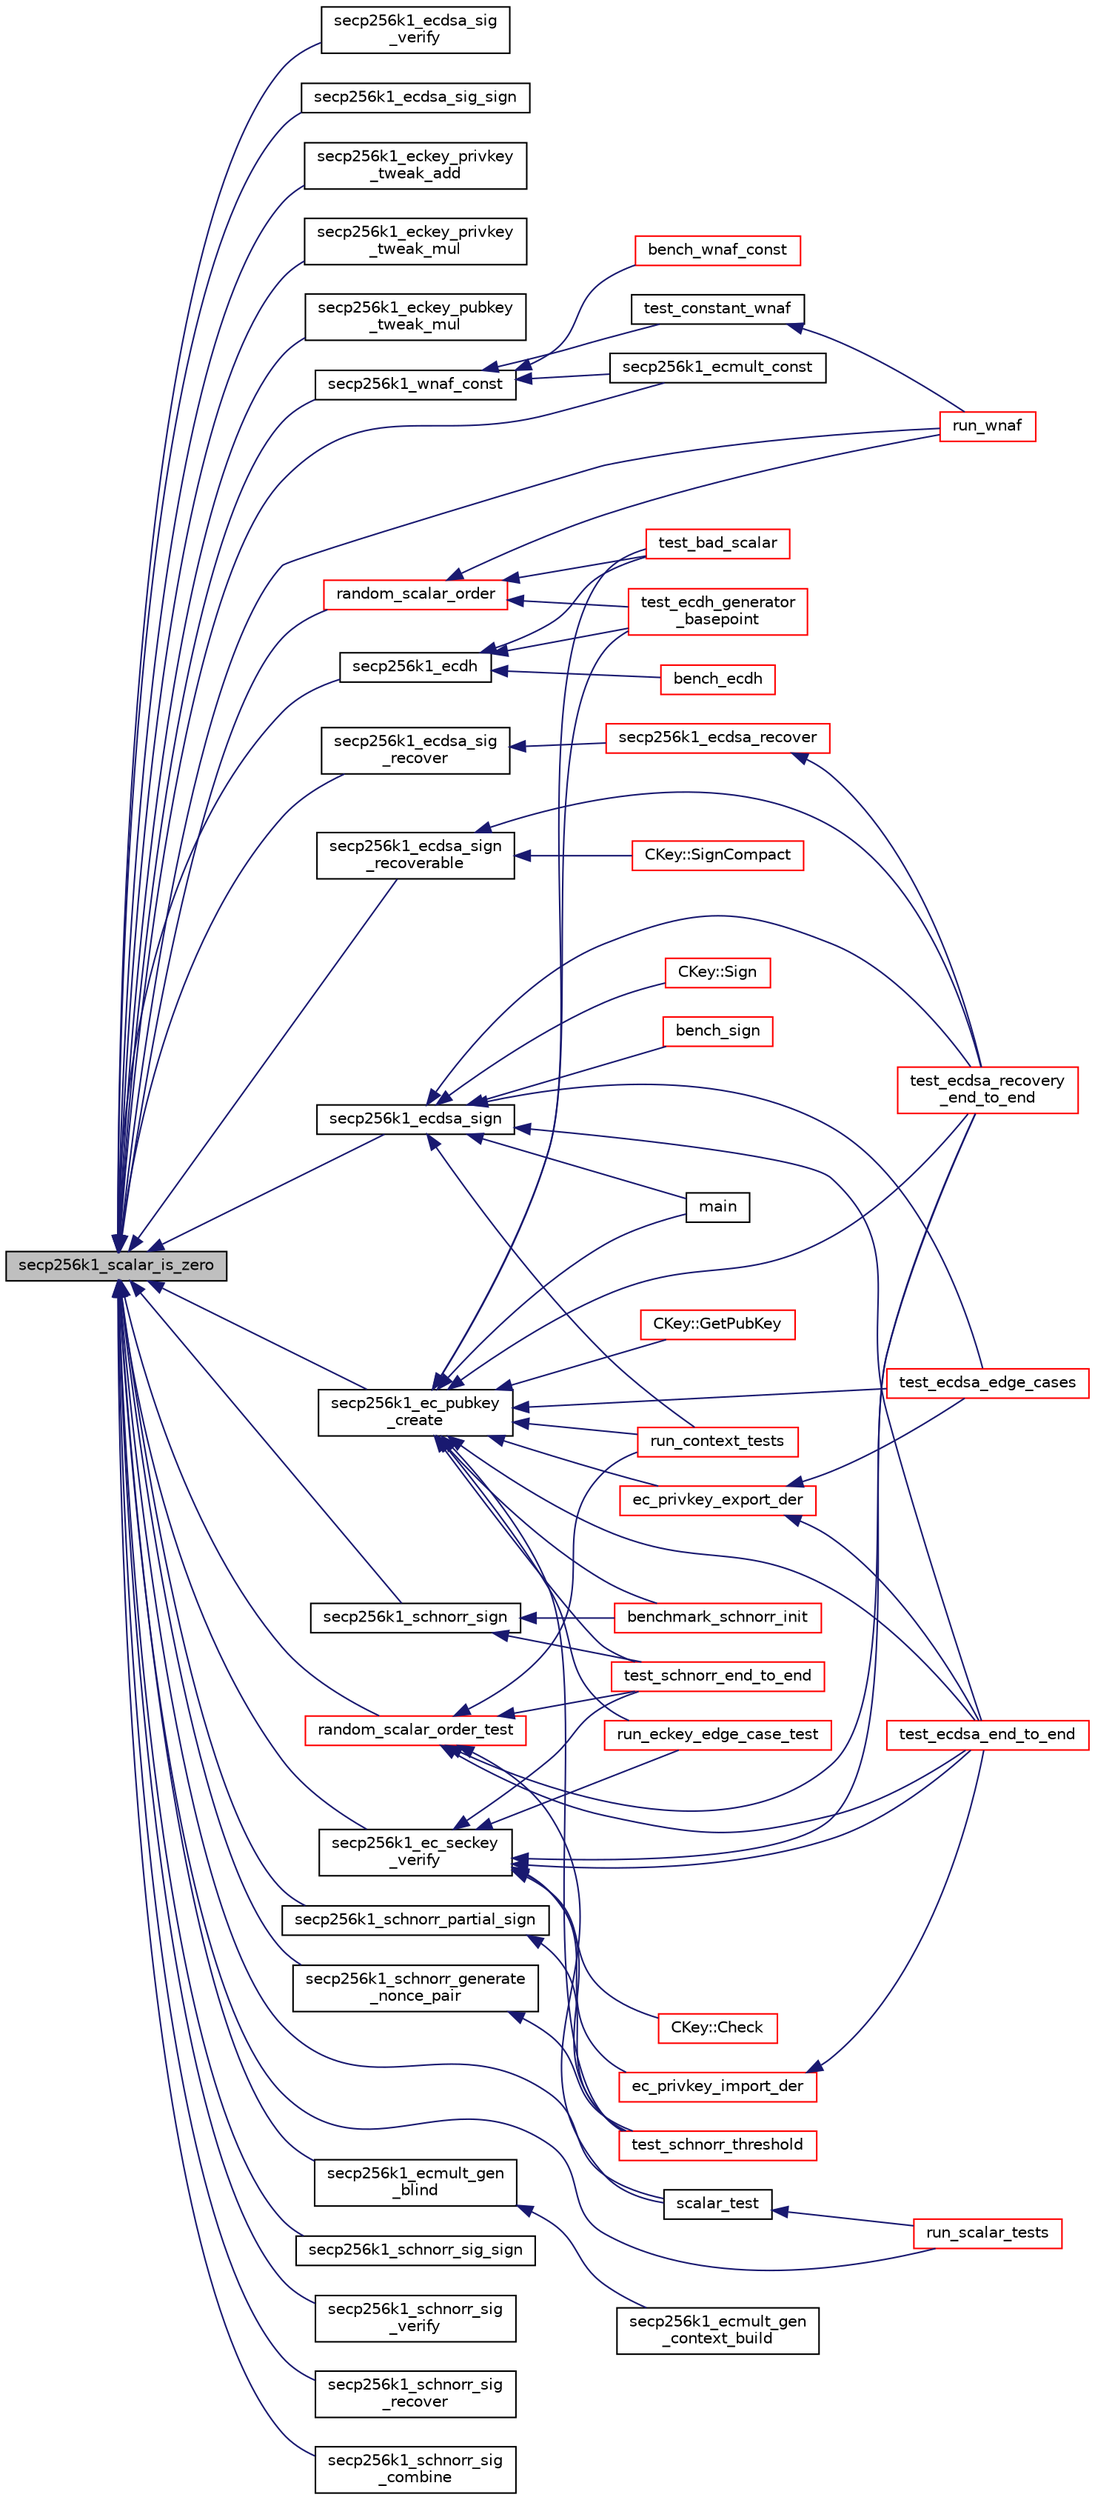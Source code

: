 digraph "secp256k1_scalar_is_zero"
{
  edge [fontname="Helvetica",fontsize="10",labelfontname="Helvetica",labelfontsize="10"];
  node [fontname="Helvetica",fontsize="10",shape=record];
  rankdir="LR";
  Node884 [label="secp256k1_scalar_is_zero",height=0.2,width=0.4,color="black", fillcolor="grey75", style="filled", fontcolor="black"];
  Node884 -> Node885 [dir="back",color="midnightblue",fontsize="10",style="solid",fontname="Helvetica"];
  Node885 [label="secp256k1_ecdsa_sig\l_verify",height=0.2,width=0.4,color="black", fillcolor="white", style="filled",URL="$d5/d27/ecdsa__impl_8h.html#a3f5883c08cc865fd9a4ca3f6173b1c26"];
  Node884 -> Node886 [dir="back",color="midnightblue",fontsize="10",style="solid",fontname="Helvetica"];
  Node886 [label="secp256k1_ecdsa_sig_sign",height=0.2,width=0.4,color="black", fillcolor="white", style="filled",URL="$d5/d27/ecdsa__impl_8h.html#a3eaa1b23550fa2ccf948e67f2c87a330"];
  Node884 -> Node887 [dir="back",color="midnightblue",fontsize="10",style="solid",fontname="Helvetica"];
  Node887 [label="secp256k1_eckey_privkey\l_tweak_add",height=0.2,width=0.4,color="black", fillcolor="white", style="filled",URL="$de/dd9/eckey__impl_8h.html#a1e0abdeb32c835f0ed6f73b8eed56019"];
  Node884 -> Node888 [dir="back",color="midnightblue",fontsize="10",style="solid",fontname="Helvetica"];
  Node888 [label="secp256k1_eckey_privkey\l_tweak_mul",height=0.2,width=0.4,color="black", fillcolor="white", style="filled",URL="$de/dd9/eckey__impl_8h.html#a44d6fea032144d033d49fd5c19f51a95"];
  Node884 -> Node889 [dir="back",color="midnightblue",fontsize="10",style="solid",fontname="Helvetica"];
  Node889 [label="secp256k1_eckey_pubkey\l_tweak_mul",height=0.2,width=0.4,color="black", fillcolor="white", style="filled",URL="$de/dd9/eckey__impl_8h.html#a00b21d4a9893fc7446668279a9f94ceb"];
  Node884 -> Node890 [dir="back",color="midnightblue",fontsize="10",style="solid",fontname="Helvetica"];
  Node890 [label="secp256k1_wnaf_const",height=0.2,width=0.4,color="black", fillcolor="white", style="filled",URL="$d6/d3e/ecmult__const__impl_8h.html#ac252ac4f8c905ddc178ce056bd45b8ec",tooltip="Convert a number to WNAF notation. "];
  Node890 -> Node891 [dir="back",color="midnightblue",fontsize="10",style="solid",fontname="Helvetica"];
  Node891 [label="bench_wnaf_const",height=0.2,width=0.4,color="red", fillcolor="white", style="filled",URL="$d9/d5e/bench__internal_8c.html#a3326bba18d9522d84a82ea50974b3811"];
  Node890 -> Node893 [dir="back",color="midnightblue",fontsize="10",style="solid",fontname="Helvetica"];
  Node893 [label="secp256k1_ecmult_const",height=0.2,width=0.4,color="black", fillcolor="white", style="filled",URL="$d6/d3e/ecmult__const__impl_8h.html#a89f4e02fa2a4630ae0c5e302457f7931"];
  Node890 -> Node894 [dir="back",color="midnightblue",fontsize="10",style="solid",fontname="Helvetica"];
  Node894 [label="test_constant_wnaf",height=0.2,width=0.4,color="black", fillcolor="white", style="filled",URL="$d5/d7f/tests_8c.html#ab1b83b06f2b16b37ec472a91775d1a94"];
  Node894 -> Node895 [dir="back",color="midnightblue",fontsize="10",style="solid",fontname="Helvetica"];
  Node895 [label="run_wnaf",height=0.2,width=0.4,color="red", fillcolor="white", style="filled",URL="$d5/d7f/tests_8c.html#af3c34e47a9088ad0f5f0df779303a85a"];
  Node884 -> Node893 [dir="back",color="midnightblue",fontsize="10",style="solid",fontname="Helvetica"];
  Node884 -> Node897 [dir="back",color="midnightblue",fontsize="10",style="solid",fontname="Helvetica"];
  Node897 [label="secp256k1_ecmult_gen\l_blind",height=0.2,width=0.4,color="black", fillcolor="white", style="filled",URL="$d9/d00/ecmult__gen__impl_8h.html#a7e41f045cb4901a4eba781966fa35abd"];
  Node897 -> Node898 [dir="back",color="midnightblue",fontsize="10",style="solid",fontname="Helvetica"];
  Node898 [label="secp256k1_ecmult_gen\l_context_build",height=0.2,width=0.4,color="black", fillcolor="white", style="filled",URL="$d9/d00/ecmult__gen__impl_8h.html#afaf90b2a6554053187cdc89df0dafd21"];
  Node884 -> Node899 [dir="back",color="midnightblue",fontsize="10",style="solid",fontname="Helvetica"];
  Node899 [label="secp256k1_ecdh",height=0.2,width=0.4,color="black", fillcolor="white", style="filled",URL="$d1/d4c/ecdh_2main__impl_8h.html#aeb1a1fa5ba08b7f43e5f60a1bf2cb76d",tooltip="Compute an EC Diffie-Hellman secret in constant time Returns: 1: exponentiation was successful 0: sca..."];
  Node899 -> Node900 [dir="back",color="midnightblue",fontsize="10",style="solid",fontname="Helvetica"];
  Node900 [label="bench_ecdh",height=0.2,width=0.4,color="red", fillcolor="white", style="filled",URL="$da/d1c/bench__ecdh_8c.html#a859eabd44b49e17c9450975ea03c4a0c"];
  Node899 -> Node902 [dir="back",color="midnightblue",fontsize="10",style="solid",fontname="Helvetica"];
  Node902 [label="test_ecdh_generator\l_basepoint",height=0.2,width=0.4,color="red", fillcolor="white", style="filled",URL="$d5/d65/ecdh_2tests__impl_8h.html#ab13157e14f777c18f14fefc834d067c5"];
  Node899 -> Node904 [dir="back",color="midnightblue",fontsize="10",style="solid",fontname="Helvetica"];
  Node904 [label="test_bad_scalar",height=0.2,width=0.4,color="red", fillcolor="white", style="filled",URL="$d5/d65/ecdh_2tests__impl_8h.html#a505bff7cea922e6d8aa4f7525cfd191a"];
  Node884 -> Node905 [dir="back",color="midnightblue",fontsize="10",style="solid",fontname="Helvetica"];
  Node905 [label="secp256k1_ecdsa_sig\l_recover",height=0.2,width=0.4,color="black", fillcolor="white", style="filled",URL="$d6/d5d/recovery_2main__impl_8h.html#a1a831ed991717749ed9d200bb9d3f03b"];
  Node905 -> Node906 [dir="back",color="midnightblue",fontsize="10",style="solid",fontname="Helvetica"];
  Node906 [label="secp256k1_ecdsa_recover",height=0.2,width=0.4,color="red", fillcolor="white", style="filled",URL="$d6/d5d/recovery_2main__impl_8h.html#a75f3e32e9a25eac9e8f9d3a5a8b0dc94",tooltip="Recover an ECDSA public key from a signature. "];
  Node906 -> Node971 [dir="back",color="midnightblue",fontsize="10",style="solid",fontname="Helvetica"];
  Node971 [label="test_ecdsa_recovery\l_end_to_end",height=0.2,width=0.4,color="red", fillcolor="white", style="filled",URL="$d3/d71/recovery_2tests__impl_8h.html#a70649882936497184992dfaa06b1106f"];
  Node884 -> Node974 [dir="back",color="midnightblue",fontsize="10",style="solid",fontname="Helvetica"];
  Node974 [label="secp256k1_ecdsa_sign\l_recoverable",height=0.2,width=0.4,color="black", fillcolor="white", style="filled",URL="$d6/d5d/recovery_2main__impl_8h.html#ae06d019b6eaa34e248a502ba9c6d04cb",tooltip="Create a recoverable ECDSA signature. "];
  Node974 -> Node975 [dir="back",color="midnightblue",fontsize="10",style="solid",fontname="Helvetica"];
  Node975 [label="CKey::SignCompact",height=0.2,width=0.4,color="red", fillcolor="white", style="filled",URL="$d2/d63/class_c_key.html#afe77d80889aa68e92e6882e75424cfb8"];
  Node974 -> Node971 [dir="back",color="midnightblue",fontsize="10",style="solid",fontname="Helvetica"];
  Node884 -> Node981 [dir="back",color="midnightblue",fontsize="10",style="solid",fontname="Helvetica"];
  Node981 [label="secp256k1_schnorr_sign",height=0.2,width=0.4,color="black", fillcolor="white", style="filled",URL="$d9/dab/schnorr_2main__impl_8h.html#a0d7ae4600f16da7c9464c80fefc72072",tooltip="Create a signature using a custom EC-Schnorr-SHA256 construction. "];
  Node981 -> Node982 [dir="back",color="midnightblue",fontsize="10",style="solid",fontname="Helvetica"];
  Node982 [label="benchmark_schnorr_init",height=0.2,width=0.4,color="red", fillcolor="white", style="filled",URL="$d0/df4/bench__schnorr__verify_8c.html#a1017a4ccacfa7f4de5828701acce8184"];
  Node981 -> Node984 [dir="back",color="midnightblue",fontsize="10",style="solid",fontname="Helvetica"];
  Node984 [label="test_schnorr_end_to_end",height=0.2,width=0.4,color="red", fillcolor="white", style="filled",URL="$d4/d1d/schnorr_2tests__impl_8h.html#a0fadfae101d2df588a044f55eafcc0e6"];
  Node884 -> Node986 [dir="back",color="midnightblue",fontsize="10",style="solid",fontname="Helvetica"];
  Node986 [label="secp256k1_schnorr_generate\l_nonce_pair",height=0.2,width=0.4,color="black", fillcolor="white", style="filled",URL="$d9/dab/schnorr_2main__impl_8h.html#a67c4e4b188db3530c2e8808162f3a3c5",tooltip="Generate a nonce pair deterministically for use with secp256k1_schnorr_partial_sign. "];
  Node986 -> Node987 [dir="back",color="midnightblue",fontsize="10",style="solid",fontname="Helvetica"];
  Node987 [label="test_schnorr_threshold",height=0.2,width=0.4,color="red", fillcolor="white", style="filled",URL="$d4/d1d/schnorr_2tests__impl_8h.html#a7c79e0204a103b99844bdf1b2ac4cb57"];
  Node884 -> Node988 [dir="back",color="midnightblue",fontsize="10",style="solid",fontname="Helvetica"];
  Node988 [label="secp256k1_schnorr_partial_sign",height=0.2,width=0.4,color="black", fillcolor="white", style="filled",URL="$d9/dab/schnorr_2main__impl_8h.html#a6787237abf20a26c8c2fb195102ce810",tooltip="Produce a partial Schnorr signature, which can be combined using secp256k1_schnorr_partial_combine, to end up with a full signature that is verifiable using secp256k1_schnorr_verify. "];
  Node988 -> Node987 [dir="back",color="midnightblue",fontsize="10",style="solid",fontname="Helvetica"];
  Node884 -> Node989 [dir="back",color="midnightblue",fontsize="10",style="solid",fontname="Helvetica"];
  Node989 [label="secp256k1_schnorr_sig_sign",height=0.2,width=0.4,color="black", fillcolor="white", style="filled",URL="$d9/d8b/schnorr__impl_8h.html#ab58ca77446a7d8daff985d07d43e7175",tooltip="Custom Schnorr-based signature scheme. "];
  Node884 -> Node990 [dir="back",color="midnightblue",fontsize="10",style="solid",fontname="Helvetica"];
  Node990 [label="secp256k1_schnorr_sig\l_verify",height=0.2,width=0.4,color="black", fillcolor="white", style="filled",URL="$d9/d8b/schnorr__impl_8h.html#ad8ac32b20746524ea3b97ab609117daa"];
  Node884 -> Node991 [dir="back",color="midnightblue",fontsize="10",style="solid",fontname="Helvetica"];
  Node991 [label="secp256k1_schnorr_sig\l_recover",height=0.2,width=0.4,color="black", fillcolor="white", style="filled",URL="$d9/d8b/schnorr__impl_8h.html#a41cf1a1167f3b8c7b6fdd4fea6abdbce"];
  Node884 -> Node992 [dir="back",color="midnightblue",fontsize="10",style="solid",fontname="Helvetica"];
  Node992 [label="secp256k1_schnorr_sig\l_combine",height=0.2,width=0.4,color="black", fillcolor="white", style="filled",URL="$d9/d8b/schnorr__impl_8h.html#ad2c15e4e57e6bf00cde3a4b229330b12"];
  Node884 -> Node993 [dir="back",color="midnightblue",fontsize="10",style="solid",fontname="Helvetica"];
  Node993 [label="secp256k1_ecdsa_sign",height=0.2,width=0.4,color="black", fillcolor="white", style="filled",URL="$d1/d8c/secp256k1_8c.html#ad33367933638f0bda3387c76867df7d5",tooltip="Create an ECDSA signature. "];
  Node993 -> Node994 [dir="back",color="midnightblue",fontsize="10",style="solid",fontname="Helvetica"];
  Node994 [label="CKey::Sign",height=0.2,width=0.4,color="red", fillcolor="white", style="filled",URL="$d2/d63/class_c_key.html#aa9b184a4a71d3e1a40aab360cf68e86c",tooltip="Create a DER-serialized signature. "];
  Node993 -> Node999 [dir="back",color="midnightblue",fontsize="10",style="solid",fontname="Helvetica"];
  Node999 [label="bench_sign",height=0.2,width=0.4,color="red", fillcolor="white", style="filled",URL="$da/dae/bench__sign_8c.html#ab94f8aceb19d41bc9223619892cfba5c"];
  Node993 -> Node1001 [dir="back",color="midnightblue",fontsize="10",style="solid",fontname="Helvetica"];
  Node1001 [label="main",height=0.2,width=0.4,color="black", fillcolor="white", style="filled",URL="$dd/d4a/bench__verify_8c.html#a840291bc02cba5474a4cb46a9b9566fe"];
  Node993 -> Node971 [dir="back",color="midnightblue",fontsize="10",style="solid",fontname="Helvetica"];
  Node993 -> Node1002 [dir="back",color="midnightblue",fontsize="10",style="solid",fontname="Helvetica"];
  Node1002 [label="run_context_tests",height=0.2,width=0.4,color="red", fillcolor="white", style="filled",URL="$d5/d7f/tests_8c.html#a2f9713526b1e988694c6e2026a6fce69"];
  Node993 -> Node1003 [dir="back",color="midnightblue",fontsize="10",style="solid",fontname="Helvetica"];
  Node1003 [label="test_ecdsa_end_to_end",height=0.2,width=0.4,color="red", fillcolor="white", style="filled",URL="$d5/d7f/tests_8c.html#a3fc9dc1908215215a68690ea1bfa8bcd"];
  Node993 -> Node1005 [dir="back",color="midnightblue",fontsize="10",style="solid",fontname="Helvetica"];
  Node1005 [label="test_ecdsa_edge_cases",height=0.2,width=0.4,color="red", fillcolor="white", style="filled",URL="$d5/d7f/tests_8c.html#abbcb27d1eb13654db9b2e281ffce021e"];
  Node884 -> Node1007 [dir="back",color="midnightblue",fontsize="10",style="solid",fontname="Helvetica"];
  Node1007 [label="secp256k1_ec_seckey\l_verify",height=0.2,width=0.4,color="black", fillcolor="white", style="filled",URL="$d1/d8c/secp256k1_8c.html#a6015346bdaee22c65e5ebca71693d9b1",tooltip="Verify an ECDSA secret key. "];
  Node1007 -> Node1008 [dir="back",color="midnightblue",fontsize="10",style="solid",fontname="Helvetica"];
  Node1008 [label="ec_privkey_import_der",height=0.2,width=0.4,color="red", fillcolor="white", style="filled",URL="$d1/dbc/key_8cpp.html#a4b55d97662f6589a6319c363469c501e",tooltip="These functions are taken from the libsecp256k1 distribution and are very ugly. "];
  Node1008 -> Node1003 [dir="back",color="midnightblue",fontsize="10",style="solid",fontname="Helvetica"];
  Node1007 -> Node1016 [dir="back",color="midnightblue",fontsize="10",style="solid",fontname="Helvetica"];
  Node1016 [label="CKey::Check",height=0.2,width=0.4,color="red", fillcolor="white", style="filled",URL="$d2/d63/class_c_key.html#acec869bc75fa8f4d619ab025d367a97c"];
  Node1007 -> Node971 [dir="back",color="midnightblue",fontsize="10",style="solid",fontname="Helvetica"];
  Node1007 -> Node984 [dir="back",color="midnightblue",fontsize="10",style="solid",fontname="Helvetica"];
  Node1007 -> Node987 [dir="back",color="midnightblue",fontsize="10",style="solid",fontname="Helvetica"];
  Node1007 -> Node1062 [dir="back",color="midnightblue",fontsize="10",style="solid",fontname="Helvetica"];
  Node1062 [label="run_eckey_edge_case_test",height=0.2,width=0.4,color="red", fillcolor="white", style="filled",URL="$d5/d7f/tests_8c.html#a32498e86a99a258f68cd4b1176f47966"];
  Node1007 -> Node1003 [dir="back",color="midnightblue",fontsize="10",style="solid",fontname="Helvetica"];
  Node884 -> Node1063 [dir="back",color="midnightblue",fontsize="10",style="solid",fontname="Helvetica"];
  Node1063 [label="secp256k1_ec_pubkey\l_create",height=0.2,width=0.4,color="black", fillcolor="white", style="filled",URL="$d1/d8c/secp256k1_8c.html#ac5806cffd3278e64f863027eaa8e1284",tooltip="Compute the public key for a secret key. "];
  Node1063 -> Node1064 [dir="back",color="midnightblue",fontsize="10",style="solid",fontname="Helvetica"];
  Node1064 [label="ec_privkey_export_der",height=0.2,width=0.4,color="red", fillcolor="white", style="filled",URL="$d1/dbc/key_8cpp.html#a8cafc8a5eaf9a41f141e31d7c42ed7b9"];
  Node1064 -> Node1003 [dir="back",color="midnightblue",fontsize="10",style="solid",fontname="Helvetica"];
  Node1064 -> Node1005 [dir="back",color="midnightblue",fontsize="10",style="solid",fontname="Helvetica"];
  Node1063 -> Node1068 [dir="back",color="midnightblue",fontsize="10",style="solid",fontname="Helvetica"];
  Node1068 [label="CKey::GetPubKey",height=0.2,width=0.4,color="red", fillcolor="white", style="filled",URL="$d2/d63/class_c_key.html#aa1085c59603a62db6ec776300f250337"];
  Node1063 -> Node982 [dir="back",color="midnightblue",fontsize="10",style="solid",fontname="Helvetica"];
  Node1063 -> Node1001 [dir="back",color="midnightblue",fontsize="10",style="solid",fontname="Helvetica"];
  Node1063 -> Node902 [dir="back",color="midnightblue",fontsize="10",style="solid",fontname="Helvetica"];
  Node1063 -> Node904 [dir="back",color="midnightblue",fontsize="10",style="solid",fontname="Helvetica"];
  Node1063 -> Node971 [dir="back",color="midnightblue",fontsize="10",style="solid",fontname="Helvetica"];
  Node1063 -> Node984 [dir="back",color="midnightblue",fontsize="10",style="solid",fontname="Helvetica"];
  Node1063 -> Node987 [dir="back",color="midnightblue",fontsize="10",style="solid",fontname="Helvetica"];
  Node1063 -> Node1002 [dir="back",color="midnightblue",fontsize="10",style="solid",fontname="Helvetica"];
  Node1063 -> Node1062 [dir="back",color="midnightblue",fontsize="10",style="solid",fontname="Helvetica"];
  Node1063 -> Node1003 [dir="back",color="midnightblue",fontsize="10",style="solid",fontname="Helvetica"];
  Node1063 -> Node1005 [dir="back",color="midnightblue",fontsize="10",style="solid",fontname="Helvetica"];
  Node884 -> Node1082 [dir="back",color="midnightblue",fontsize="10",style="solid",fontname="Helvetica"];
  Node1082 [label="random_scalar_order_test",height=0.2,width=0.4,color="red", fillcolor="white", style="filled",URL="$d5/d7f/tests_8c.html#a51e09e6745e0afdb0d596ee0f4b3c3f7"];
  Node1082 -> Node971 [dir="back",color="midnightblue",fontsize="10",style="solid",fontname="Helvetica"];
  Node1082 -> Node984 [dir="back",color="midnightblue",fontsize="10",style="solid",fontname="Helvetica"];
  Node1082 -> Node1002 [dir="back",color="midnightblue",fontsize="10",style="solid",fontname="Helvetica"];
  Node1082 -> Node1088 [dir="back",color="midnightblue",fontsize="10",style="solid",fontname="Helvetica"];
  Node1088 [label="scalar_test",height=0.2,width=0.4,color="black", fillcolor="white", style="filled",URL="$d5/d7f/tests_8c.html#a0ac2e9ed5b8ba27e48fba5150cebfa82"];
  Node1088 -> Node1089 [dir="back",color="midnightblue",fontsize="10",style="solid",fontname="Helvetica"];
  Node1089 [label="run_scalar_tests",height=0.2,width=0.4,color="red", fillcolor="white", style="filled",URL="$d5/d7f/tests_8c.html#afc29a3cda8faeba097ce967f24fcb9d1"];
  Node1082 -> Node1003 [dir="back",color="midnightblue",fontsize="10",style="solid",fontname="Helvetica"];
  Node884 -> Node1101 [dir="back",color="midnightblue",fontsize="10",style="solid",fontname="Helvetica"];
  Node1101 [label="random_scalar_order",height=0.2,width=0.4,color="red", fillcolor="white", style="filled",URL="$d5/d7f/tests_8c.html#a01cf4b4fc9b4ab8cb3e04fd3dc2ff57f"];
  Node1101 -> Node902 [dir="back",color="midnightblue",fontsize="10",style="solid",fontname="Helvetica"];
  Node1101 -> Node904 [dir="back",color="midnightblue",fontsize="10",style="solid",fontname="Helvetica"];
  Node1101 -> Node895 [dir="back",color="midnightblue",fontsize="10",style="solid",fontname="Helvetica"];
  Node884 -> Node1088 [dir="back",color="midnightblue",fontsize="10",style="solid",fontname="Helvetica"];
  Node884 -> Node1089 [dir="back",color="midnightblue",fontsize="10",style="solid",fontname="Helvetica"];
  Node884 -> Node895 [dir="back",color="midnightblue",fontsize="10",style="solid",fontname="Helvetica"];
}
